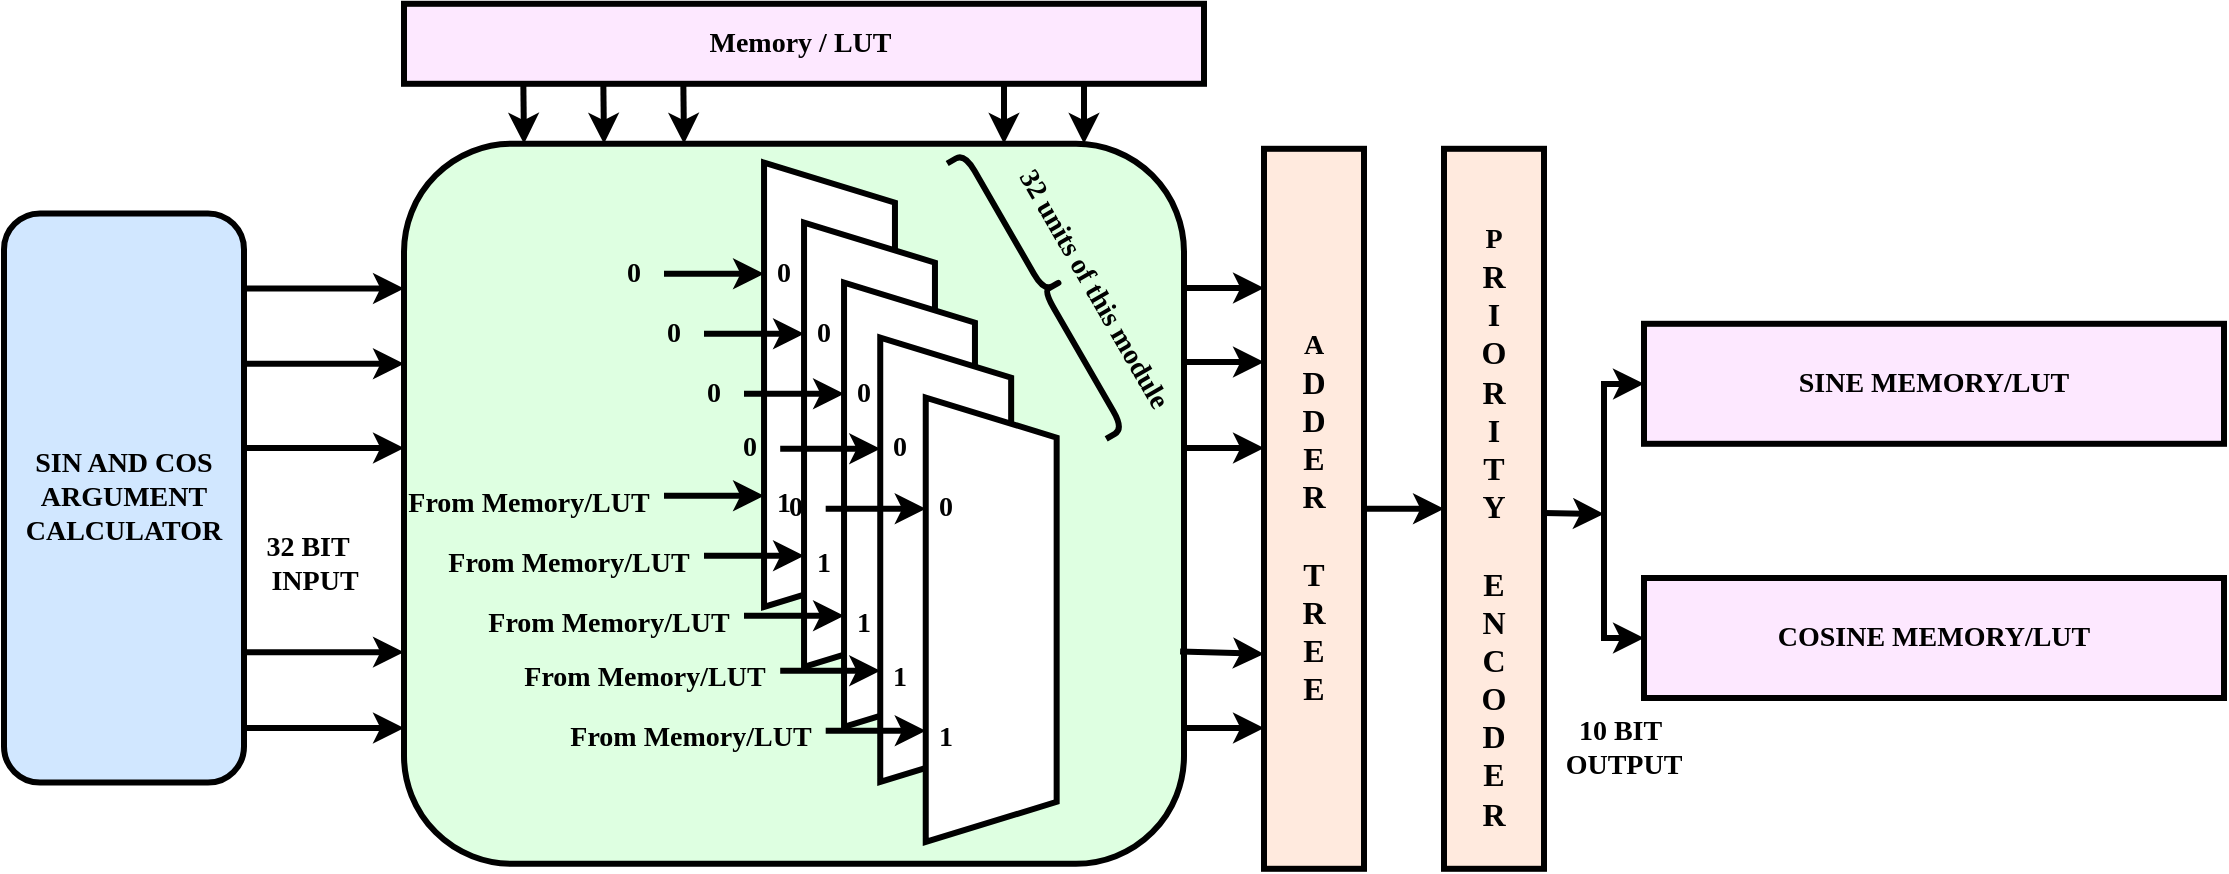 <mxfile version="24.5.4" type="github">
  <diagram name="Page-1" id="rGx6_5tmaHGXSoKlAdhS">
    <mxGraphModel dx="2327" dy="746" grid="1" gridSize="10" guides="1" tooltips="1" connect="1" arrows="1" fold="1" page="1" pageScale="1" pageWidth="827" pageHeight="1169" math="0" shadow="0">
      <root>
        <mxCell id="0" />
        <mxCell id="1" parent="0" />
        <mxCell id="6gV8mkcd9MCs-agUJCd1-65" value="" style="rounded=1;whiteSpace=wrap;html=1;strokeWidth=3;fillColor=#D1E7FF;" vertex="1" parent="1">
          <mxGeometry x="-140" y="202.7" width="120" height="284.6" as="geometry" />
        </mxCell>
        <mxCell id="6gV8mkcd9MCs-agUJCd1-1" value="" style="rounded=1;whiteSpace=wrap;html=1;strokeWidth=3;fillColor=#DEFFE1;" vertex="1" parent="1">
          <mxGeometry x="60" y="167.9" width="390" height="360" as="geometry" />
        </mxCell>
        <mxCell id="6gV8mkcd9MCs-agUJCd1-2" value="" style="rounded=0;whiteSpace=wrap;html=1;strokeWidth=3;fillColor=#FDE8FF;" vertex="1" parent="1">
          <mxGeometry x="60" y="97.9" width="400" height="40" as="geometry" />
        </mxCell>
        <mxCell id="6gV8mkcd9MCs-agUJCd1-3" value="" style="endArrow=classic;html=1;rounded=0;strokeWidth=3;" edge="1" parent="1">
          <mxGeometry width="50" height="50" relative="1" as="geometry">
            <mxPoint x="-20" y="240.23" as="sourcePoint" />
            <mxPoint x="60" y="240.23" as="targetPoint" />
          </mxGeometry>
        </mxCell>
        <mxCell id="6gV8mkcd9MCs-agUJCd1-4" value="" style="endArrow=classic;html=1;rounded=0;strokeWidth=3;" edge="1" parent="1">
          <mxGeometry width="50" height="50" relative="1" as="geometry">
            <mxPoint x="-20" y="277.9" as="sourcePoint" />
            <mxPoint x="60" y="277.9" as="targetPoint" />
          </mxGeometry>
        </mxCell>
        <mxCell id="6gV8mkcd9MCs-agUJCd1-5" value="" style="endArrow=classic;html=1;rounded=0;strokeWidth=3;" edge="1" parent="1">
          <mxGeometry width="50" height="50" relative="1" as="geometry">
            <mxPoint x="-20" y="319.98" as="sourcePoint" />
            <mxPoint x="60" y="319.98" as="targetPoint" />
          </mxGeometry>
        </mxCell>
        <mxCell id="6gV8mkcd9MCs-agUJCd1-6" value="" style="endArrow=classic;html=1;rounded=0;strokeWidth=3;" edge="1" parent="1">
          <mxGeometry width="50" height="50" relative="1" as="geometry">
            <mxPoint x="-20" y="422.07" as="sourcePoint" />
            <mxPoint x="60" y="422.07" as="targetPoint" />
          </mxGeometry>
        </mxCell>
        <mxCell id="6gV8mkcd9MCs-agUJCd1-7" value="" style="endArrow=classic;html=1;rounded=0;strokeWidth=3;" edge="1" parent="1">
          <mxGeometry width="50" height="50" relative="1" as="geometry">
            <mxPoint x="-20" y="460" as="sourcePoint" />
            <mxPoint x="60" y="460" as="targetPoint" />
          </mxGeometry>
        </mxCell>
        <mxCell id="6gV8mkcd9MCs-agUJCd1-8" value="" style="endArrow=classic;html=1;rounded=0;exitX=0.5;exitY=1;exitDx=0;exitDy=0;strokeWidth=3;" edge="1" parent="1">
          <mxGeometry width="50" height="50" relative="1" as="geometry">
            <mxPoint x="119.67" y="137.9" as="sourcePoint" />
            <mxPoint x="120" y="167.9" as="targetPoint" />
          </mxGeometry>
        </mxCell>
        <mxCell id="6gV8mkcd9MCs-agUJCd1-9" value="" style="endArrow=classic;html=1;rounded=0;exitX=0.5;exitY=1;exitDx=0;exitDy=0;strokeWidth=3;" edge="1" parent="1">
          <mxGeometry width="50" height="50" relative="1" as="geometry">
            <mxPoint x="159.67" y="137.9" as="sourcePoint" />
            <mxPoint x="160" y="167.9" as="targetPoint" />
          </mxGeometry>
        </mxCell>
        <mxCell id="6gV8mkcd9MCs-agUJCd1-10" value="" style="endArrow=classic;html=1;rounded=0;exitX=0.5;exitY=1;exitDx=0;exitDy=0;strokeWidth=3;" edge="1" parent="1">
          <mxGeometry width="50" height="50" relative="1" as="geometry">
            <mxPoint x="199.67" y="137.9" as="sourcePoint" />
            <mxPoint x="200" y="167.9" as="targetPoint" />
          </mxGeometry>
        </mxCell>
        <mxCell id="6gV8mkcd9MCs-agUJCd1-11" value="" style="endArrow=classic;html=1;rounded=0;exitX=0.5;exitY=1;exitDx=0;exitDy=0;strokeWidth=3;" edge="1" parent="1">
          <mxGeometry width="50" height="50" relative="1" as="geometry">
            <mxPoint x="360" y="137.9" as="sourcePoint" />
            <mxPoint x="360" y="167.9" as="targetPoint" />
          </mxGeometry>
        </mxCell>
        <mxCell id="6gV8mkcd9MCs-agUJCd1-12" value="" style="endArrow=classic;html=1;rounded=0;exitX=0.5;exitY=1;exitDx=0;exitDy=0;strokeWidth=3;" edge="1" parent="1">
          <mxGeometry width="50" height="50" relative="1" as="geometry">
            <mxPoint x="400" y="137.9" as="sourcePoint" />
            <mxPoint x="400" y="167.9" as="targetPoint" />
          </mxGeometry>
        </mxCell>
        <mxCell id="6gV8mkcd9MCs-agUJCd1-13" value="" style="rounded=0;whiteSpace=wrap;html=1;strokeWidth=3;fillColor=#FFEADE;" vertex="1" parent="1">
          <mxGeometry x="490" y="170.4" width="50" height="360" as="geometry" />
        </mxCell>
        <mxCell id="6gV8mkcd9MCs-agUJCd1-14" value="" style="endArrow=classic;html=1;rounded=0;strokeWidth=3;" edge="1" parent="1">
          <mxGeometry width="50" height="50" relative="1" as="geometry">
            <mxPoint x="450" y="240" as="sourcePoint" />
            <mxPoint x="490" y="240" as="targetPoint" />
          </mxGeometry>
        </mxCell>
        <mxCell id="6gV8mkcd9MCs-agUJCd1-15" value="" style="endArrow=classic;html=1;rounded=0;strokeWidth=3;exitX=0.998;exitY=0.303;exitDx=0;exitDy=0;exitPerimeter=0;" edge="1" parent="1" source="6gV8mkcd9MCs-agUJCd1-1">
          <mxGeometry width="50" height="50" relative="1" as="geometry">
            <mxPoint x="441.91" y="277.07" as="sourcePoint" />
            <mxPoint x="490" y="277" as="targetPoint" />
          </mxGeometry>
        </mxCell>
        <mxCell id="6gV8mkcd9MCs-agUJCd1-16" value="" style="endArrow=classic;html=1;rounded=0;strokeWidth=3;" edge="1" parent="1">
          <mxGeometry width="50" height="50" relative="1" as="geometry">
            <mxPoint x="450" y="320" as="sourcePoint" />
            <mxPoint x="490" y="320" as="targetPoint" />
          </mxGeometry>
        </mxCell>
        <mxCell id="6gV8mkcd9MCs-agUJCd1-17" value="" style="endArrow=classic;html=1;rounded=0;strokeWidth=3;exitX=0.995;exitY=0.705;exitDx=0;exitDy=0;exitPerimeter=0;" edge="1" parent="1" source="6gV8mkcd9MCs-agUJCd1-1">
          <mxGeometry width="50" height="50" relative="1" as="geometry">
            <mxPoint x="440" y="422.9" as="sourcePoint" />
            <mxPoint x="490" y="423" as="targetPoint" />
          </mxGeometry>
        </mxCell>
        <mxCell id="6gV8mkcd9MCs-agUJCd1-18" value="" style="endArrow=classic;html=1;rounded=0;strokeWidth=3;" edge="1" parent="1">
          <mxGeometry width="50" height="50" relative="1" as="geometry">
            <mxPoint x="450" y="460" as="sourcePoint" />
            <mxPoint x="490" y="460" as="targetPoint" />
          </mxGeometry>
        </mxCell>
        <mxCell id="6gV8mkcd9MCs-agUJCd1-19" value="&lt;div&gt;&lt;font style=&quot;font-size: 14px;&quot; face=&quot;Times New Roman&quot;&gt;&lt;b&gt;A&lt;/b&gt;&lt;/font&gt;&lt;/div&gt;&lt;div&gt;&lt;font face=&quot;Times New Roman&quot; size=&quot;3&quot;&gt;&lt;b&gt;D&lt;/b&gt;&lt;/font&gt;&lt;/div&gt;&lt;div&gt;&lt;font face=&quot;Times New Roman&quot; size=&quot;3&quot;&gt;&lt;b&gt;D&lt;/b&gt;&lt;/font&gt;&lt;/div&gt;&lt;div&gt;&lt;font face=&quot;Times New Roman&quot; size=&quot;3&quot;&gt;&lt;b&gt;E&lt;/b&gt;&lt;/font&gt;&lt;/div&gt;&lt;div&gt;&lt;font face=&quot;Times New Roman&quot; size=&quot;3&quot;&gt;&lt;b&gt;R&lt;/b&gt;&lt;/font&gt;&lt;/div&gt;&lt;div&gt;&lt;font face=&quot;Times New Roman&quot; size=&quot;3&quot;&gt;&lt;b&gt;&lt;br&gt;&lt;/b&gt;&lt;/font&gt;&lt;/div&gt;&lt;div&gt;&lt;font face=&quot;Times New Roman&quot; size=&quot;3&quot;&gt;&lt;b&gt;T&lt;/b&gt;&lt;/font&gt;&lt;/div&gt;&lt;div&gt;&lt;font face=&quot;Times New Roman&quot; size=&quot;3&quot;&gt;&lt;b&gt;R&lt;/b&gt;&lt;/font&gt;&lt;/div&gt;&lt;div&gt;&lt;font face=&quot;Times New Roman&quot; size=&quot;3&quot;&gt;&lt;b&gt;E&lt;/b&gt;&lt;/font&gt;&lt;/div&gt;&lt;div&gt;&lt;font face=&quot;Times New Roman&quot; style=&quot;&quot; size=&quot;3&quot;&gt;&lt;b&gt;E&lt;/b&gt;&lt;/font&gt;&lt;br&gt;&lt;/div&gt;" style="text;html=1;align=center;verticalAlign=middle;whiteSpace=wrap;rounded=0;" vertex="1" parent="1">
          <mxGeometry x="500" y="257.9" width="30" height="195" as="geometry" />
        </mxCell>
        <mxCell id="6gV8mkcd9MCs-agUJCd1-20" value="" style="rounded=0;whiteSpace=wrap;html=1;strokeWidth=3;fillColor=#FFEADE;" vertex="1" parent="1">
          <mxGeometry x="580" y="170.4" width="50" height="360" as="geometry" />
        </mxCell>
        <mxCell id="6gV8mkcd9MCs-agUJCd1-21" value="" style="endArrow=classic;html=1;rounded=0;entryX=0;entryY=0.5;entryDx=0;entryDy=0;strokeWidth=3;" edge="1" parent="1" source="6gV8mkcd9MCs-agUJCd1-13" target="6gV8mkcd9MCs-agUJCd1-20">
          <mxGeometry width="50" height="50" relative="1" as="geometry">
            <mxPoint x="540" y="390" as="sourcePoint" />
            <mxPoint x="590" y="340" as="targetPoint" />
          </mxGeometry>
        </mxCell>
        <mxCell id="6gV8mkcd9MCs-agUJCd1-22" value="&lt;div&gt;&lt;b&gt;&lt;font style=&quot;font-size: 14px;&quot; face=&quot;Times New Roman&quot;&gt;P&lt;/font&gt;&lt;/b&gt;&lt;/div&gt;&lt;div&gt;&lt;b&gt;&lt;font face=&quot;Times New Roman&quot; size=&quot;3&quot;&gt;R&lt;/font&gt;&lt;/b&gt;&lt;/div&gt;&lt;div&gt;&lt;b&gt;&lt;font face=&quot;Times New Roman&quot; size=&quot;3&quot;&gt;I&lt;/font&gt;&lt;/b&gt;&lt;/div&gt;&lt;div&gt;&lt;b&gt;&lt;font face=&quot;Times New Roman&quot; size=&quot;3&quot;&gt;O&lt;/font&gt;&lt;/b&gt;&lt;/div&gt;&lt;div&gt;&lt;b&gt;&lt;font face=&quot;Times New Roman&quot; size=&quot;3&quot;&gt;R&lt;/font&gt;&lt;/b&gt;&lt;/div&gt;&lt;div&gt;&lt;b&gt;&lt;font face=&quot;Times New Roman&quot; size=&quot;3&quot;&gt;I&lt;/font&gt;&lt;/b&gt;&lt;/div&gt;&lt;div&gt;&lt;b&gt;&lt;font face=&quot;Times New Roman&quot; size=&quot;3&quot;&gt;T&lt;/font&gt;&lt;/b&gt;&lt;/div&gt;&lt;div&gt;&lt;b&gt;&lt;font face=&quot;Times New Roman&quot; size=&quot;3&quot;&gt;Y&lt;/font&gt;&lt;/b&gt;&lt;/div&gt;&lt;div&gt;&lt;b&gt;&lt;font face=&quot;Times New Roman&quot; size=&quot;3&quot;&gt;&lt;br&gt;&lt;/font&gt;&lt;/b&gt;&lt;/div&gt;&lt;div&gt;&lt;b&gt;&lt;font face=&quot;Times New Roman&quot; size=&quot;3&quot;&gt;E&lt;/font&gt;&lt;/b&gt;&lt;/div&gt;&lt;div&gt;&lt;b&gt;&lt;font face=&quot;Times New Roman&quot; size=&quot;3&quot;&gt;N&lt;/font&gt;&lt;/b&gt;&lt;/div&gt;&lt;div&gt;&lt;b&gt;&lt;font face=&quot;Times New Roman&quot; size=&quot;3&quot;&gt;C&lt;/font&gt;&lt;/b&gt;&lt;/div&gt;&lt;div&gt;&lt;b&gt;&lt;font face=&quot;Times New Roman&quot; size=&quot;3&quot;&gt;O&lt;/font&gt;&lt;/b&gt;&lt;/div&gt;&lt;div&gt;&lt;b&gt;&lt;font face=&quot;Times New Roman&quot; size=&quot;3&quot;&gt;D&lt;/font&gt;&lt;/b&gt;&lt;/div&gt;&lt;div&gt;&lt;b&gt;&lt;font face=&quot;Times New Roman&quot; size=&quot;3&quot;&gt;E&lt;/font&gt;&lt;/b&gt;&lt;/div&gt;&lt;div&gt;&lt;b&gt;&lt;font face=&quot;Times New Roman&quot; style=&quot;&quot; size=&quot;3&quot;&gt;R&lt;/font&gt;&lt;br&gt;&lt;/b&gt;&lt;/div&gt;" style="text;html=1;align=center;verticalAlign=middle;whiteSpace=wrap;rounded=0;" vertex="1" parent="1">
          <mxGeometry x="585" y="205.4" width="40" height="310" as="geometry" />
        </mxCell>
        <mxCell id="6gV8mkcd9MCs-agUJCd1-23" value="" style="endArrow=classic;html=1;rounded=0;strokeWidth=3;" edge="1" parent="1">
          <mxGeometry width="50" height="50" relative="1" as="geometry">
            <mxPoint x="630" y="352.52" as="sourcePoint" />
            <mxPoint x="660" y="353" as="targetPoint" />
          </mxGeometry>
        </mxCell>
        <mxCell id="6gV8mkcd9MCs-agUJCd1-25" value="&lt;font style=&quot;font-size: 14px;&quot; face=&quot;Times New Roman&quot;&gt;&lt;b style=&quot;&quot;&gt;32 BIT&amp;nbsp;&lt;/b&gt;&lt;/font&gt;&lt;b style=&quot;font-size: 14px; font-family: &amp;quot;Times New Roman&amp;quot;; background-color: initial;&quot;&gt;&amp;nbsp;&lt;/b&gt;&lt;div&gt;&lt;font style=&quot;font-size: 14px;&quot; face=&quot;Times New Roman&quot;&gt;&lt;b style=&quot;&quot;&gt;INPUT&lt;/b&gt;&lt;/font&gt;&lt;/div&gt;" style="text;html=1;align=center;verticalAlign=middle;whiteSpace=wrap;rounded=0;flipV=1;rotation=0;" vertex="1" parent="1">
          <mxGeometry x="-29.15" y="347.9" width="89.15" height="60" as="geometry" />
        </mxCell>
        <mxCell id="6gV8mkcd9MCs-agUJCd1-26" value="&lt;font face=&quot;Times New Roman&quot; style=&quot;font-size: 14px;&quot;&gt;&lt;b&gt;10 BIT&amp;nbsp;&lt;/b&gt;&lt;/font&gt;&lt;div&gt;&lt;font face=&quot;Times New Roman&quot; style=&quot;font-size: 14px;&quot;&gt;&lt;b style=&quot;&quot;&gt;OUTPUT&lt;/b&gt;&lt;/font&gt;&lt;/div&gt;" style="text;html=1;align=center;verticalAlign=middle;whiteSpace=wrap;rounded=0;flipV=1;rotation=0;" vertex="1" parent="1">
          <mxGeometry x="630" y="452.9" width="80" height="34.6" as="geometry" />
        </mxCell>
        <mxCell id="6gV8mkcd9MCs-agUJCd1-27" value="" style="shape=trapezoid;perimeter=trapezoidPerimeter;whiteSpace=wrap;html=1;fixedSize=1;rotation=90;strokeWidth=3;" vertex="1" parent="1">
          <mxGeometry x="161.69" y="255.65" width="222.12" height="65.46" as="geometry" />
        </mxCell>
        <mxCell id="6gV8mkcd9MCs-agUJCd1-28" value="" style="endArrow=classic;html=1;rounded=0;entryX=0.25;entryY=1;entryDx=0;entryDy=0;strokeWidth=3;" edge="1" parent="1" target="6gV8mkcd9MCs-agUJCd1-27">
          <mxGeometry width="50" height="50" relative="1" as="geometry">
            <mxPoint x="190" y="232.9" as="sourcePoint" />
            <mxPoint x="620" y="472.9" as="targetPoint" />
          </mxGeometry>
        </mxCell>
        <mxCell id="6gV8mkcd9MCs-agUJCd1-29" value="" style="endArrow=classic;html=1;rounded=0;entryX=0.75;entryY=1;entryDx=0;entryDy=0;strokeWidth=3;" edge="1" parent="1" target="6gV8mkcd9MCs-agUJCd1-27">
          <mxGeometry width="50" height="50" relative="1" as="geometry">
            <mxPoint x="190" y="343.9" as="sourcePoint" />
            <mxPoint x="620" y="472.9" as="targetPoint" />
          </mxGeometry>
        </mxCell>
        <mxCell id="6gV8mkcd9MCs-agUJCd1-30" value="&lt;font style=&quot;font-size: 14px;&quot; face=&quot;Times New Roman&quot;&gt;&lt;b&gt;0&lt;/b&gt;&lt;/font&gt;" style="text;html=1;align=center;verticalAlign=middle;whiteSpace=wrap;rounded=0;strokeWidth=3;" vertex="1" parent="1">
          <mxGeometry x="220" y="217.9" width="60" height="30" as="geometry" />
        </mxCell>
        <mxCell id="6gV8mkcd9MCs-agUJCd1-31" value="&lt;font style=&quot;font-size: 14px;&quot; face=&quot;Times New Roman&quot;&gt;&lt;b&gt;1&lt;/b&gt;&lt;/font&gt;" style="text;html=1;align=center;verticalAlign=middle;whiteSpace=wrap;rounded=0;strokeWidth=3;" vertex="1" parent="1">
          <mxGeometry x="220" y="332.9" width="60" height="30" as="geometry" />
        </mxCell>
        <mxCell id="6gV8mkcd9MCs-agUJCd1-32" value="&lt;font style=&quot;font-size: 14px;&quot; face=&quot;Times New Roman&quot;&gt;&lt;b&gt;0&lt;/b&gt;&lt;/font&gt;" style="text;html=1;align=center;verticalAlign=middle;whiteSpace=wrap;rounded=0;" vertex="1" parent="1">
          <mxGeometry x="160" y="217.9" width="30" height="30" as="geometry" />
        </mxCell>
        <mxCell id="6gV8mkcd9MCs-agUJCd1-33" value="&lt;font style=&quot;font-size: 14px;&quot; face=&quot;Times New Roman&quot;&gt;&lt;b&gt;From Memory/LUT&lt;/b&gt;&lt;/font&gt;" style="text;html=1;align=center;verticalAlign=middle;whiteSpace=wrap;rounded=0;" vertex="1" parent="1">
          <mxGeometry x="40" y="332.9" width="165" height="30" as="geometry" />
        </mxCell>
        <mxCell id="6gV8mkcd9MCs-agUJCd1-34" value="" style="shape=trapezoid;perimeter=trapezoidPerimeter;whiteSpace=wrap;html=1;fixedSize=1;rotation=90;strokeWidth=3;" vertex="1" parent="1">
          <mxGeometry x="181.69" y="285.65" width="222.12" height="65.46" as="geometry" />
        </mxCell>
        <mxCell id="6gV8mkcd9MCs-agUJCd1-35" value="" style="endArrow=classic;html=1;rounded=0;entryX=0.25;entryY=1;entryDx=0;entryDy=0;strokeWidth=3;" edge="1" parent="1" target="6gV8mkcd9MCs-agUJCd1-34">
          <mxGeometry width="50" height="50" relative="1" as="geometry">
            <mxPoint x="210" y="262.9" as="sourcePoint" />
            <mxPoint x="640" y="502.9" as="targetPoint" />
          </mxGeometry>
        </mxCell>
        <mxCell id="6gV8mkcd9MCs-agUJCd1-36" value="" style="endArrow=classic;html=1;rounded=0;entryX=0.75;entryY=1;entryDx=0;entryDy=0;strokeWidth=3;" edge="1" parent="1" target="6gV8mkcd9MCs-agUJCd1-34">
          <mxGeometry width="50" height="50" relative="1" as="geometry">
            <mxPoint x="210" y="373.9" as="sourcePoint" />
            <mxPoint x="640" y="502.9" as="targetPoint" />
          </mxGeometry>
        </mxCell>
        <mxCell id="6gV8mkcd9MCs-agUJCd1-37" value="&lt;font style=&quot;font-size: 14px;&quot; face=&quot;Times New Roman&quot;&gt;&lt;b&gt;0&lt;/b&gt;&lt;/font&gt;" style="text;html=1;align=center;verticalAlign=middle;whiteSpace=wrap;rounded=0;strokeWidth=3;" vertex="1" parent="1">
          <mxGeometry x="240" y="247.9" width="60" height="30" as="geometry" />
        </mxCell>
        <mxCell id="6gV8mkcd9MCs-agUJCd1-38" value="&lt;font style=&quot;font-size: 14px;&quot; face=&quot;Times New Roman&quot;&gt;&lt;b&gt;1&lt;/b&gt;&lt;/font&gt;" style="text;html=1;align=center;verticalAlign=middle;whiteSpace=wrap;rounded=0;strokeWidth=3;" vertex="1" parent="1">
          <mxGeometry x="240" y="362.9" width="60" height="30" as="geometry" />
        </mxCell>
        <mxCell id="6gV8mkcd9MCs-agUJCd1-39" value="&lt;font style=&quot;font-size: 14px;&quot; face=&quot;Times New Roman&quot;&gt;&lt;b&gt;0&lt;/b&gt;&lt;/font&gt;" style="text;html=1;align=center;verticalAlign=middle;whiteSpace=wrap;rounded=0;" vertex="1" parent="1">
          <mxGeometry x="180" y="247.9" width="30" height="30" as="geometry" />
        </mxCell>
        <mxCell id="6gV8mkcd9MCs-agUJCd1-40" value="&lt;font style=&quot;font-size: 14px;&quot; face=&quot;Times New Roman&quot;&gt;&lt;b&gt;From Memory/LUT&lt;/b&gt;&lt;/font&gt;" style="text;html=1;align=center;verticalAlign=middle;whiteSpace=wrap;rounded=0;" vertex="1" parent="1">
          <mxGeometry x="60" y="362.9" width="165" height="30" as="geometry" />
        </mxCell>
        <mxCell id="6gV8mkcd9MCs-agUJCd1-41" value="" style="shape=trapezoid;perimeter=trapezoidPerimeter;whiteSpace=wrap;html=1;fixedSize=1;rotation=90;strokeWidth=3;" vertex="1" parent="1">
          <mxGeometry x="201.69" y="315.65" width="222.12" height="65.46" as="geometry" />
        </mxCell>
        <mxCell id="6gV8mkcd9MCs-agUJCd1-42" value="" style="endArrow=classic;html=1;rounded=0;entryX=0.25;entryY=1;entryDx=0;entryDy=0;strokeWidth=3;" edge="1" parent="1" target="6gV8mkcd9MCs-agUJCd1-41">
          <mxGeometry width="50" height="50" relative="1" as="geometry">
            <mxPoint x="230" y="292.9" as="sourcePoint" />
            <mxPoint x="660" y="532.9" as="targetPoint" />
          </mxGeometry>
        </mxCell>
        <mxCell id="6gV8mkcd9MCs-agUJCd1-43" value="" style="endArrow=classic;html=1;rounded=0;entryX=0.75;entryY=1;entryDx=0;entryDy=0;strokeWidth=3;" edge="1" parent="1" target="6gV8mkcd9MCs-agUJCd1-41">
          <mxGeometry width="50" height="50" relative="1" as="geometry">
            <mxPoint x="230" y="403.9" as="sourcePoint" />
            <mxPoint x="660" y="532.9" as="targetPoint" />
          </mxGeometry>
        </mxCell>
        <mxCell id="6gV8mkcd9MCs-agUJCd1-44" value="&lt;font style=&quot;font-size: 14px;&quot; face=&quot;Times New Roman&quot;&gt;&lt;b&gt;0&lt;/b&gt;&lt;/font&gt;" style="text;html=1;align=center;verticalAlign=middle;whiteSpace=wrap;rounded=0;strokeWidth=3;" vertex="1" parent="1">
          <mxGeometry x="260" y="277.9" width="60" height="30" as="geometry" />
        </mxCell>
        <mxCell id="6gV8mkcd9MCs-agUJCd1-45" value="&lt;font style=&quot;font-size: 14px;&quot; face=&quot;Times New Roman&quot;&gt;&lt;b&gt;1&lt;/b&gt;&lt;/font&gt;" style="text;html=1;align=center;verticalAlign=middle;whiteSpace=wrap;rounded=0;strokeWidth=3;" vertex="1" parent="1">
          <mxGeometry x="260" y="392.9" width="60" height="30" as="geometry" />
        </mxCell>
        <mxCell id="6gV8mkcd9MCs-agUJCd1-46" value="&lt;font style=&quot;font-size: 14px;&quot; face=&quot;Times New Roman&quot;&gt;&lt;b&gt;0&lt;/b&gt;&lt;/font&gt;" style="text;html=1;align=center;verticalAlign=middle;whiteSpace=wrap;rounded=0;" vertex="1" parent="1">
          <mxGeometry x="200" y="277.9" width="30" height="30" as="geometry" />
        </mxCell>
        <mxCell id="6gV8mkcd9MCs-agUJCd1-47" value="&lt;font style=&quot;font-size: 14px;&quot; face=&quot;Times New Roman&quot;&gt;&lt;b&gt;From Memory/LUT&lt;/b&gt;&lt;/font&gt;" style="text;html=1;align=center;verticalAlign=middle;whiteSpace=wrap;rounded=0;" vertex="1" parent="1">
          <mxGeometry x="80" y="392.9" width="165" height="30" as="geometry" />
        </mxCell>
        <mxCell id="6gV8mkcd9MCs-agUJCd1-48" value="" style="shape=trapezoid;perimeter=trapezoidPerimeter;whiteSpace=wrap;html=1;fixedSize=1;rotation=90;strokeWidth=3;" vertex="1" parent="1">
          <mxGeometry x="219.79" y="343.15" width="222.12" height="65.46" as="geometry" />
        </mxCell>
        <mxCell id="6gV8mkcd9MCs-agUJCd1-49" value="" style="endArrow=classic;html=1;rounded=0;entryX=0.25;entryY=1;entryDx=0;entryDy=0;strokeWidth=3;" edge="1" parent="1" target="6gV8mkcd9MCs-agUJCd1-48">
          <mxGeometry width="50" height="50" relative="1" as="geometry">
            <mxPoint x="248.1" y="320.4" as="sourcePoint" />
            <mxPoint x="678.1" y="560.4" as="targetPoint" />
          </mxGeometry>
        </mxCell>
        <mxCell id="6gV8mkcd9MCs-agUJCd1-50" value="" style="endArrow=classic;html=1;rounded=0;entryX=0.75;entryY=1;entryDx=0;entryDy=0;strokeWidth=3;" edge="1" parent="1" target="6gV8mkcd9MCs-agUJCd1-48">
          <mxGeometry width="50" height="50" relative="1" as="geometry">
            <mxPoint x="248.1" y="431.4" as="sourcePoint" />
            <mxPoint x="678.1" y="560.4" as="targetPoint" />
          </mxGeometry>
        </mxCell>
        <mxCell id="6gV8mkcd9MCs-agUJCd1-51" value="&lt;font style=&quot;font-size: 14px;&quot; face=&quot;Times New Roman&quot;&gt;&lt;b&gt;0&lt;/b&gt;&lt;/font&gt;" style="text;html=1;align=center;verticalAlign=middle;whiteSpace=wrap;rounded=0;strokeWidth=3;" vertex="1" parent="1">
          <mxGeometry x="278.1" y="305.4" width="60" height="30" as="geometry" />
        </mxCell>
        <mxCell id="6gV8mkcd9MCs-agUJCd1-52" value="&lt;font style=&quot;font-size: 14px;&quot; face=&quot;Times New Roman&quot;&gt;&lt;b&gt;1&lt;/b&gt;&lt;/font&gt;" style="text;html=1;align=center;verticalAlign=middle;whiteSpace=wrap;rounded=0;strokeWidth=3;" vertex="1" parent="1">
          <mxGeometry x="278.1" y="420.4" width="60" height="30" as="geometry" />
        </mxCell>
        <mxCell id="6gV8mkcd9MCs-agUJCd1-53" value="&lt;font style=&quot;font-size: 14px;&quot; face=&quot;Times New Roman&quot;&gt;&lt;b&gt;0&lt;/b&gt;&lt;/font&gt;" style="text;html=1;align=center;verticalAlign=middle;whiteSpace=wrap;rounded=0;" vertex="1" parent="1">
          <mxGeometry x="218.1" y="305.4" width="30" height="30" as="geometry" />
        </mxCell>
        <mxCell id="6gV8mkcd9MCs-agUJCd1-54" value="&lt;font style=&quot;font-size: 14px;&quot; face=&quot;Times New Roman&quot;&gt;&lt;b&gt;From Memory/LUT&lt;/b&gt;&lt;/font&gt;" style="text;html=1;align=center;verticalAlign=middle;whiteSpace=wrap;rounded=0;" vertex="1" parent="1">
          <mxGeometry x="98.1" y="420.4" width="165" height="30" as="geometry" />
        </mxCell>
        <mxCell id="6gV8mkcd9MCs-agUJCd1-55" value="" style="shape=trapezoid;perimeter=trapezoidPerimeter;whiteSpace=wrap;html=1;fixedSize=1;rotation=90;strokeWidth=3;" vertex="1" parent="1">
          <mxGeometry x="242.54" y="373.15" width="222.12" height="65.46" as="geometry" />
        </mxCell>
        <mxCell id="6gV8mkcd9MCs-agUJCd1-56" value="" style="endArrow=classic;html=1;rounded=0;entryX=0.25;entryY=1;entryDx=0;entryDy=0;strokeWidth=3;" edge="1" parent="1" target="6gV8mkcd9MCs-agUJCd1-55">
          <mxGeometry width="50" height="50" relative="1" as="geometry">
            <mxPoint x="270.85" y="350.4" as="sourcePoint" />
            <mxPoint x="700.85" y="590.4" as="targetPoint" />
          </mxGeometry>
        </mxCell>
        <mxCell id="6gV8mkcd9MCs-agUJCd1-57" value="" style="endArrow=classic;html=1;rounded=0;entryX=0.75;entryY=1;entryDx=0;entryDy=0;strokeWidth=3;" edge="1" parent="1" target="6gV8mkcd9MCs-agUJCd1-55">
          <mxGeometry width="50" height="50" relative="1" as="geometry">
            <mxPoint x="270.85" y="461.4" as="sourcePoint" />
            <mxPoint x="700.85" y="590.4" as="targetPoint" />
          </mxGeometry>
        </mxCell>
        <mxCell id="6gV8mkcd9MCs-agUJCd1-58" value="&lt;font style=&quot;font-size: 14px;&quot; face=&quot;Times New Roman&quot;&gt;&lt;b&gt;0&lt;/b&gt;&lt;/font&gt;" style="text;html=1;align=center;verticalAlign=middle;whiteSpace=wrap;rounded=0;strokeWidth=3;" vertex="1" parent="1">
          <mxGeometry x="300.85" y="335.4" width="60" height="30" as="geometry" />
        </mxCell>
        <mxCell id="6gV8mkcd9MCs-agUJCd1-59" value="&lt;font style=&quot;font-size: 14px;&quot; face=&quot;Times New Roman&quot;&gt;&lt;b&gt;1&lt;/b&gt;&lt;/font&gt;" style="text;html=1;align=center;verticalAlign=middle;whiteSpace=wrap;rounded=0;strokeWidth=3;" vertex="1" parent="1">
          <mxGeometry x="300.85" y="450.4" width="60" height="30" as="geometry" />
        </mxCell>
        <mxCell id="6gV8mkcd9MCs-agUJCd1-60" value="&lt;font style=&quot;font-size: 14px;&quot; face=&quot;Times New Roman&quot;&gt;&lt;b&gt;0&lt;/b&gt;&lt;/font&gt;" style="text;html=1;align=center;verticalAlign=middle;whiteSpace=wrap;rounded=0;" vertex="1" parent="1">
          <mxGeometry x="240.85" y="335.4" width="30" height="30" as="geometry" />
        </mxCell>
        <mxCell id="6gV8mkcd9MCs-agUJCd1-61" value="&lt;font style=&quot;font-size: 14px;&quot; face=&quot;Times New Roman&quot;&gt;&lt;b&gt;From Memory/LUT&lt;/b&gt;&lt;/font&gt;" style="text;html=1;align=center;verticalAlign=middle;whiteSpace=wrap;rounded=0;" vertex="1" parent="1">
          <mxGeometry x="120.85" y="450.4" width="165" height="30" as="geometry" />
        </mxCell>
        <mxCell id="6gV8mkcd9MCs-agUJCd1-62" value="" style="shape=curlyBracket;whiteSpace=wrap;html=1;rounded=1;flipH=1;labelPosition=right;verticalLabelPosition=middle;align=left;verticalAlign=middle;rotation=-30;strokeWidth=3;" vertex="1" parent="1">
          <mxGeometry x="370" y="162.11" width="20" height="159" as="geometry" />
        </mxCell>
        <mxCell id="6gV8mkcd9MCs-agUJCd1-63" value="&lt;font style=&quot;font-size: 14px;&quot; face=&quot;Times New Roman&quot;&gt;&lt;b&gt;32 units of this module&lt;/b&gt;&lt;/font&gt;" style="text;html=1;align=center;verticalAlign=middle;whiteSpace=wrap;rounded=0;rotation=60;" vertex="1" parent="1">
          <mxGeometry x="330" y="225.65" width="150" height="30" as="geometry" />
        </mxCell>
        <mxCell id="6gV8mkcd9MCs-agUJCd1-64" value="&lt;font style=&quot;font-size: 14px;&quot; face=&quot;Times New Roman&quot;&gt;&lt;b&gt;Memory / LUT&amp;nbsp;&lt;/b&gt;&lt;/font&gt;" style="text;html=1;align=center;verticalAlign=middle;whiteSpace=wrap;rounded=0;" vertex="1" parent="1">
          <mxGeometry x="195" y="102.9" width="130" height="30" as="geometry" />
        </mxCell>
        <mxCell id="6gV8mkcd9MCs-agUJCd1-66" value="&lt;font style=&quot;font-size: 14px;&quot; face=&quot;Times New Roman&quot;&gt;&lt;b&gt;SIN AND COS ARGUMENT CALCULATOR&lt;/b&gt;&lt;/font&gt;" style="text;html=1;align=center;verticalAlign=middle;whiteSpace=wrap;rounded=0;" vertex="1" parent="1">
          <mxGeometry x="-140" y="300" width="120" height="90" as="geometry" />
        </mxCell>
        <mxCell id="6gV8mkcd9MCs-agUJCd1-67" value="" style="rounded=0;whiteSpace=wrap;html=1;strokeWidth=3;fillColor=#FDE8FF;" vertex="1" parent="1">
          <mxGeometry x="680" y="257.9" width="290" height="60" as="geometry" />
        </mxCell>
        <mxCell id="6gV8mkcd9MCs-agUJCd1-68" value="" style="rounded=0;whiteSpace=wrap;html=1;strokeWidth=3;fillColor=#FDE8FF;" vertex="1" parent="1">
          <mxGeometry x="680" y="385" width="290" height="60" as="geometry" />
        </mxCell>
        <mxCell id="6gV8mkcd9MCs-agUJCd1-69" value="" style="endArrow=classic;startArrow=classic;html=1;rounded=0;entryX=0;entryY=0.5;entryDx=0;entryDy=0;exitX=0;exitY=0.5;exitDx=0;exitDy=0;strokeWidth=3;" edge="1" parent="1" source="6gV8mkcd9MCs-agUJCd1-68" target="6gV8mkcd9MCs-agUJCd1-67">
          <mxGeometry width="50" height="50" relative="1" as="geometry">
            <mxPoint x="240" y="365" as="sourcePoint" />
            <mxPoint x="290" y="315" as="targetPoint" />
            <Array as="points">
              <mxPoint x="660" y="415" />
              <mxPoint x="660" y="355" />
              <mxPoint x="660" y="288" />
            </Array>
          </mxGeometry>
        </mxCell>
        <mxCell id="6gV8mkcd9MCs-agUJCd1-70" value="&lt;font style=&quot;font-size: 14px;&quot; face=&quot;Times New Roman&quot;&gt;&lt;b&gt;SINE MEMORY/LUT&lt;/b&gt;&lt;/font&gt;" style="text;html=1;align=center;verticalAlign=middle;whiteSpace=wrap;rounded=0;" vertex="1" parent="1">
          <mxGeometry x="750" y="273.38" width="150" height="30" as="geometry" />
        </mxCell>
        <mxCell id="6gV8mkcd9MCs-agUJCd1-71" value="&lt;font style=&quot;font-size: 14px;&quot; face=&quot;Times New Roman&quot;&gt;&lt;b&gt;COSINE MEMORY/LUT&lt;/b&gt;&lt;/font&gt;" style="text;html=1;align=center;verticalAlign=middle;whiteSpace=wrap;rounded=0;" vertex="1" parent="1">
          <mxGeometry x="740" y="400" width="170" height="30" as="geometry" />
        </mxCell>
      </root>
    </mxGraphModel>
  </diagram>
</mxfile>
